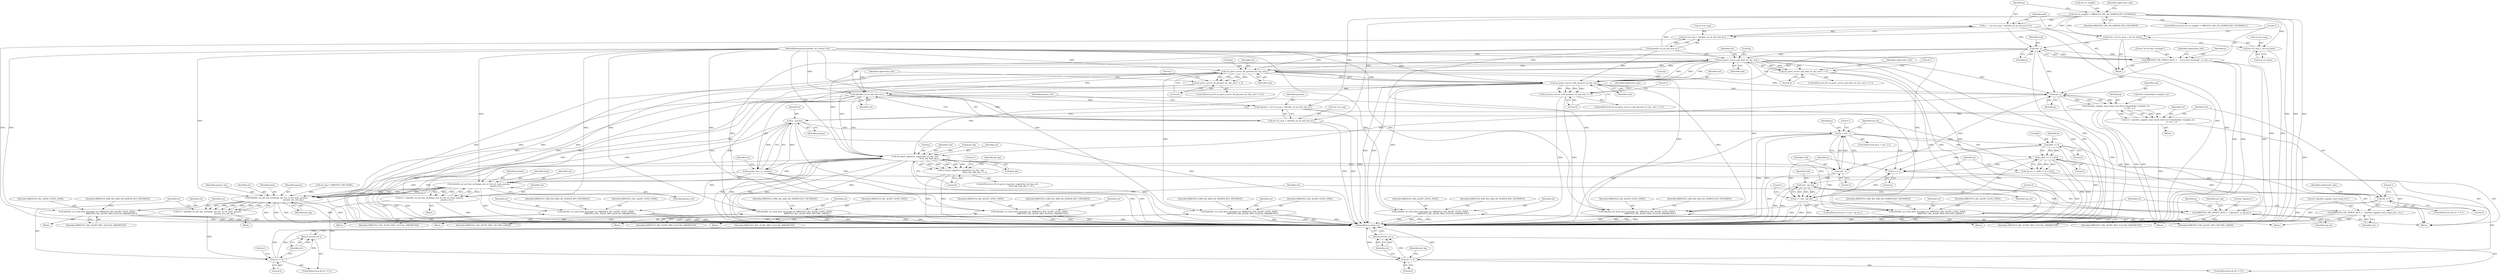 digraph "0_mbedtls_027f84c69f4ef30c0693832a6c396ef19e563ca1@array" {
"1000232" [label="(Call,ssl->in_msg[0] != MBEDTLS_SSL_HS_SERVER_KEY_EXCHANGE)"];
"1000268" [label="(Call,p   = ssl->in_msg + mbedtls_ssl_hs_hdr_len( ssl ))"];
"1000289" [label="(Call,end - p)"];
"1000285" [label="(Call,MBEDTLS_SSL_DEBUG_BUF( 3,   \"server key exchange\", p, end - p ))"];
"1000435" [label="(Call,end - p)"];
"1000427" [label="(Call,mbedtls_ecjpake_read_round_two( &ssl->handshake->ecjpake_ctx,\n                                              p, end - p ))"];
"1000425" [label="(Call,ret = mbedtls_ecjpake_read_round_two( &ssl->handshake->ecjpake_ctx,\n                                              p, end - p ))"];
"1000439" [label="(Call,ret != 0)"];
"1000443" [label="(Call,MBEDTLS_SSL_DEBUG_RET( 1, \"mbedtls_ecjpake_read_round_two\", ret ))"];
"1000487" [label="(Call,p - params)"];
"1000485" [label="(Call,params_len = p - params)"];
"1000625" [label="(Call,mbedtls_ssl_get_key_exchange_md_ssl_tls( ssl, hash, params,\n                                                           params_len ))"];
"1000623" [label="(Call,ret = mbedtls_ssl_get_key_exchange_md_ssl_tls( ssl, hash, params,\n                                                           params_len ))"];
"1000631" [label="(Call,ret != 0)"];
"1000634" [label="(Return,return( ret );)"];
"1000647" [label="(Call,mbedtls_ssl_get_key_exchange_md_tls1_2( ssl, hash, params,\n                                                          params_len, md_alg ))"];
"1000645" [label="(Call,ret = mbedtls_ssl_get_key_exchange_md_tls1_2( ssl, hash, params,\n                                                          params_len, md_alg ))"];
"1000654" [label="(Call,ret != 0)"];
"1000657" [label="(Return,return( ret );)"];
"1000565" [label="(Call,p > end - 2)"];
"1000583" [label="(Call,p[0] << 8)"];
"1000582" [label="(Call,( p[0] << 8 ) | p[1])"];
"1000580" [label="(Call,sig_len = ( p[0] << 8 ) | p[1])"];
"1000597" [label="(Call,end - sig_len)"];
"1000595" [label="(Call,p != end - sig_len)"];
"1000610" [label="(Call,MBEDTLS_SSL_DEBUG_BUF( 3, \"signature\", p, sig_len ))"];
"1000591" [label="(Call,p += 2)"];
"1000499" [label="(Call,ssl_parse_signature_algorithm( ssl, &p, end,\n                                               &md_alg, &pk_alg ))"];
"1000498" [label="(Call,ssl_parse_signature_algorithm( ssl, &p, end,\n                                               &md_alg, &pk_alg ) != 0)"];
"1000513" [label="(Call,mbedtls_ssl_send_alert_message( ssl, MBEDTLS_SSL_ALERT_LEVEL_FATAL,\n                                                MBEDTLS_SSL_ALERT_MSG_ILLEGAL_PARAMETER ))"];
"1000528" [label="(Call,mbedtls_ssl_send_alert_message( ssl, MBEDTLS_SSL_ALERT_LEVEL_FATAL,\n                                                MBEDTLS_SSL_ALERT_MSG_ILLEGAL_PARAMETER ))"];
"1000567" [label="(Call,end - 2)"];
"1000574" [label="(Call,mbedtls_ssl_send_alert_message( ssl, MBEDTLS_SSL_ALERT_LEVEL_FATAL,\n                                            MBEDTLS_SSL_ALERT_MSG_DECODE_ERROR ))"];
"1000604" [label="(Call,mbedtls_ssl_send_alert_message( ssl, MBEDTLS_SSL_ALERT_LEVEL_FATAL,\n                                            MBEDTLS_SSL_ALERT_MSG_DECODE_ERROR ))"];
"1000319" [label="(Call,ssl_parse_server_psk_hint( ssl, &p, end ))"];
"1000318" [label="(Call,ssl_parse_server_psk_hint( ssl, &p, end ) != 0)"];
"1000329" [label="(Call,mbedtls_ssl_send_alert_message( ssl, MBEDTLS_SSL_ALERT_LEVEL_FATAL,\n                                            MBEDTLS_SSL_ALERT_MSG_ILLEGAL_PARAMETER ))"];
"1000363" [label="(Call,ssl_parse_server_dh_params( ssl, &p, end ))"];
"1000362" [label="(Call,ssl_parse_server_dh_params( ssl, &p, end ) != 0)"];
"1000373" [label="(Call,mbedtls_ssl_send_alert_message( ssl, MBEDTLS_SSL_ALERT_LEVEL_FATAL,\n                                            MBEDTLS_SSL_ALERT_MSG_ILLEGAL_PARAMETER ))"];
"1000401" [label="(Call,ssl_parse_server_ecdh_params( ssl, &p, end ))"];
"1000400" [label="(Call,ssl_parse_server_ecdh_params( ssl, &p, end ) != 0)"];
"1000411" [label="(Call,mbedtls_ssl_send_alert_message( ssl, MBEDTLS_SSL_ALERT_LEVEL_FATAL,\n                                            MBEDTLS_SSL_ALERT_MSG_ILLEGAL_PARAMETER ))"];
"1000447" [label="(Call,mbedtls_ssl_send_alert_message( ssl, MBEDTLS_SSL_ALERT_LEVEL_FATAL,\n                                            MBEDTLS_SSL_ALERT_MSG_ILLEGAL_PARAMETER ))"];
"1000482" [label="(Call,mbedtls_ssl_hs_hdr_len( ssl ))"];
"1000476" [label="(Call,*params = ssl->in_msg + mbedtls_ssl_hs_hdr_len( ssl ))"];
"1000478" [label="(Call,ssl->in_msg + mbedtls_ssl_hs_hdr_len( ssl ))"];
"1000270" [label="(Call,ssl->in_msg + mbedtls_ssl_hs_hdr_len( ssl ))"];
"1000276" [label="(Call,end = ssl->in_msg + ssl->in_hslen)"];
"1000278" [label="(Call,ssl->in_msg + ssl->in_hslen)"];
"1000287" [label="(Literal,\"server key exchange\")"];
"1000592" [label="(Identifier,p)"];
"1000600" [label="(Block,)"];
"1000570" [label="(Block,)"];
"1000609" [label="(Identifier,MBEDTLS_ERR_SSL_BAD_HS_SERVER_KEY_EXCHANGE)"];
"1000440" [label="(Identifier,ret)"];
"1000369" [label="(Block,)"];
"1000499" [label="(Call,ssl_parse_signature_algorithm( ssl, &p, end,\n                                               &md_alg, &pk_alg ))"];
"1000605" [label="(Identifier,ssl)"];
"1000373" [label="(Call,mbedtls_ssl_send_alert_message( ssl, MBEDTLS_SSL_ALERT_LEVEL_FATAL,\n                                            MBEDTLS_SSL_ALERT_MSG_ILLEGAL_PARAMETER ))"];
"1000320" [label="(Identifier,ssl)"];
"1000656" [label="(Literal,0)"];
"1000593" [label="(Literal,2)"];
"1000413" [label="(Identifier,MBEDTLS_SSL_ALERT_LEVEL_FATAL)"];
"1000630" [label="(ControlStructure,if( ret != 0 ))"];
"1000509" [label="(Block,)"];
"1000463" [label="(Block,)"];
"1000521" [label="(Identifier,pk_alg)"];
"1000625" [label="(Call,mbedtls_ssl_get_key_exchange_md_ssl_tls( ssl, hash, params,\n                                                           params_len ))"];
"1000584" [label="(Call,p[0])"];
"1000497" [label="(ControlStructure,if( ssl_parse_signature_algorithm( ssl, &p, end,\n                                               &md_alg, &pk_alg ) != 0 ))"];
"1000317" [label="(ControlStructure,if( ssl_parse_server_psk_hint( ssl, &p, end ) != 0 ))"];
"1000569" [label="(Literal,2)"];
"1000631" [label="(Call,ret != 0)"];
"1000628" [label="(Identifier,params)"];
"1000595" [label="(Call,p != end - sig_len)"];
"1000602" [label="(Literal,1)"];
"1000646" [label="(Identifier,ret)"];
"1000334" [label="(Identifier,MBEDTLS_ERR_SSL_BAD_HS_SERVER_KEY_EXCHANGE)"];
"1000276" [label="(Call,end = ssl->in_msg + ssl->in_hslen)"];
"1000568" [label="(Identifier,end)"];
"1000374" [label="(Identifier,ssl)"];
"1000425" [label="(Call,ret = mbedtls_ecjpake_read_round_two( &ssl->handshake->ecjpake_ctx,\n                                              p, end - p ))"];
"1000478" [label="(Call,ssl->in_msg + mbedtls_ssl_hs_hdr_len( ssl ))"];
"1000290" [label="(Identifier,end)"];
"1000363" [label="(Call,ssl_parse_server_dh_params( ssl, &p, end ))"];
"1000572" [label="(Literal,1)"];
"1000614" [label="(Identifier,sig_len)"];
"1000329" [label="(Call,mbedtls_ssl_send_alert_message( ssl, MBEDTLS_SSL_ALERT_LEVEL_FATAL,\n                                            MBEDTLS_SSL_ALERT_MSG_ILLEGAL_PARAMETER ))"];
"1000291" [label="(Identifier,p)"];
"1000384" [label="(Identifier,ciphersuite_info)"];
"1000498" [label="(Call,ssl_parse_signature_algorithm( ssl, &p, end,\n                                               &md_alg, &pk_alg ) != 0)"];
"1000407" [label="(Block,)"];
"1000482" [label="(Call,mbedtls_ssl_hs_hdr_len( ssl ))"];
"1000632" [label="(Identifier,ret)"];
"1000375" [label="(Identifier,MBEDTLS_SSL_ALERT_LEVEL_FATAL)"];
"1000613" [label="(Identifier,p)"];
"1000488" [label="(Identifier,p)"];
"1000529" [label="(Identifier,ssl)"];
"1000368" [label="(Literal,0)"];
"1000447" [label="(Call,mbedtls_ssl_send_alert_message( ssl, MBEDTLS_SSL_ALERT_LEVEL_FATAL,\n                                            MBEDTLS_SSL_ALERT_MSG_ILLEGAL_PARAMETER ))"];
"1000371" [label="(Literal,1)"];
"1000579" [label="(Identifier,MBEDTLS_ERR_SSL_BAD_HS_SERVER_KEY_EXCHANGE)"];
"1000581" [label="(Identifier,sig_len)"];
"1000624" [label="(Identifier,ret)"];
"1000647" [label="(Call,mbedtls_ssl_get_key_exchange_md_tls1_2( ssl, hash, params,\n                                                          params_len, md_alg ))"];
"1000589" [label="(Identifier,p)"];
"1000501" [label="(Call,&p)"];
"1000401" [label="(Call,ssl_parse_server_ecdh_params( ssl, &p, end ))"];
"1000321" [label="(Call,&p)"];
"1000565" [label="(Call,p > end - 2)"];
"1000633" [label="(Literal,0)"];
"1000617" [label="(Identifier,md_alg)"];
"1000441" [label="(Literal,0)"];
"1000361" [label="(ControlStructure,if( ssl_parse_server_dh_params( ssl, &p, end ) != 0 ))"];
"1000296" [label="(Identifier,ciphersuite_info)"];
"1000657" [label="(Return,return( ret );)"];
"1000599" [label="(Identifier,sig_len)"];
"1000367" [label="(Identifier,end)"];
"1000612" [label="(Literal,\"signature\")"];
"1000477" [label="(Identifier,params)"];
"1000493" [label="(Identifier,ssl)"];
"1000323" [label="(Identifier,end)"];
"1000476" [label="(Call,*params = ssl->in_msg + mbedtls_ssl_hs_hdr_len( ssl ))"];
"1000655" [label="(Identifier,ret)"];
"1000658" [label="(Identifier,ret)"];
"1000437" [label="(Identifier,p)"];
"1000444" [label="(Literal,1)"];
"1000641" [label="(Block,)"];
"1000285" [label="(Call,MBEDTLS_SSL_DEBUG_BUF( 3,   \"server key exchange\", p, end - p ))"];
"1000288" [label="(Identifier,p)"];
"1000635" [label="(Identifier,ret)"];
"1000566" [label="(Identifier,p)"];
"1000629" [label="(Identifier,params_len)"];
"1000462" [label="(Identifier,ciphersuite_info)"];
"1000232" [label="(Call,ssl->in_msg[0] != MBEDTLS_SSL_HS_SERVER_KEY_EXCHANGE)"];
"1000238" [label="(Identifier,MBEDTLS_SSL_HS_SERVER_KEY_EXCHANGE)"];
"1000619" [label="(Block,)"];
"1000597" [label="(Call,end - sig_len)"];
"1000606" [label="(Identifier,MBEDTLS_SSL_ALERT_LEVEL_FATAL)"];
"1000567" [label="(Call,end - 2)"];
"1000400" [label="(Call,ssl_parse_server_ecdh_params( ssl, &p, end ) != 0)"];
"1000649" [label="(Identifier,hash)"];
"1000376" [label="(Identifier,MBEDTLS_SSL_ALERT_MSG_ILLEGAL_PARAMETER)"];
"1000662" [label="(Literal,1)"];
"1000339" [label="(Identifier,ciphersuite_info)"];
"1000268" [label="(Call,p   = ssl->in_msg + mbedtls_ssl_hs_hdr_len( ssl ))"];
"1000479" [label="(Call,ssl->in_msg)"];
"1000274" [label="(Call,mbedtls_ssl_hs_hdr_len( ssl ))"];
"1000443" [label="(Call,MBEDTLS_SSL_DEBUG_RET( 1, \"mbedtls_ecjpake_read_round_two\", ret ))"];
"1000414" [label="(Identifier,MBEDTLS_SSL_ALERT_MSG_ILLEGAL_PARAMETER)"];
"1000533" [label="(Identifier,MBEDTLS_ERR_SSL_BAD_HS_SERVER_KEY_EXCHANGE)"];
"1000577" [label="(Identifier,MBEDTLS_SSL_ALERT_MSG_DECODE_ERROR)"];
"1000416" [label="(Identifier,MBEDTLS_ERR_SSL_BAD_HS_SERVER_KEY_EXCHANGE)"];
"1000486" [label="(Identifier,params_len)"];
"1000362" [label="(Call,ssl_parse_server_dh_params( ssl, &p, end ) != 0)"];
"1000330" [label="(Identifier,ssl)"];
"1000446" [label="(Identifier,ret)"];
"1000610" [label="(Call,MBEDTLS_SSL_DEBUG_BUF( 3, \"signature\", p, sig_len ))"];
"1000485" [label="(Call,params_len = p - params)"];
"1000506" [label="(Call,&pk_alg)"];
"1000515" [label="(Identifier,MBEDTLS_SSL_ALERT_LEVEL_FATAL)"];
"1000508" [label="(Literal,0)"];
"1000325" [label="(Block,)"];
"1000402" [label="(Identifier,ssl)"];
"1000604" [label="(Call,mbedtls_ssl_send_alert_message( ssl, MBEDTLS_SSL_ALERT_LEVEL_FATAL,\n                                            MBEDTLS_SSL_ALERT_MSG_DECODE_ERROR ))"];
"1000327" [label="(Literal,1)"];
"1000503" [label="(Identifier,end)"];
"1000518" [label="(Identifier,MBEDTLS_ERR_SSL_BAD_HS_SERVER_KEY_EXCHANGE)"];
"1000233" [label="(Call,ssl->in_msg[0])"];
"1000277" [label="(Identifier,end)"];
"1000583" [label="(Call,p[0] << 8)"];
"1000427" [label="(Call,mbedtls_ecjpake_read_round_two( &ssl->handshake->ecjpake_ctx,\n                                              p, end - p ))"];
"1000575" [label="(Identifier,ssl)"];
"1000411" [label="(Call,mbedtls_ssl_send_alert_message( ssl, MBEDTLS_SSL_ALERT_LEVEL_FATAL,\n                                            MBEDTLS_SSL_ALERT_MSG_ILLEGAL_PARAMETER ))"];
"1000244" [label="(Identifier,ciphersuite_info)"];
"1000439" [label="(Call,ret != 0)"];
"1000449" [label="(Identifier,MBEDTLS_SSL_ALERT_LEVEL_FATAL)"];
"1000424" [label="(Block,)"];
"1000436" [label="(Identifier,end)"];
"1000530" [label="(Identifier,MBEDTLS_SSL_ALERT_LEVEL_FATAL)"];
"1000634" [label="(Return,return( ret );)"];
"1000412" [label="(Identifier,ssl)"];
"1000319" [label="(Call,ssl_parse_server_psk_hint( ssl, &p, end ))"];
"1000231" [label="(ControlStructure,if( ssl->in_msg[0] != MBEDTLS_SSL_HS_SERVER_KEY_EXCHANGE ))"];
"1000564" [label="(ControlStructure,if( p > end - 2 ))"];
"1000639" [label="(Identifier,md_alg)"];
"1000286" [label="(Literal,3)"];
"1000445" [label="(Literal,\"mbedtls_ecjpake_read_round_two\")"];
"1000623" [label="(Call,ret = mbedtls_ssl_get_key_exchange_md_ssl_tls( ssl, hash, params,\n                                                           params_len ))"];
"1000645" [label="(Call,ret = mbedtls_ssl_get_key_exchange_md_tls1_2( ssl, hash, params,\n                                                          params_len, md_alg ))"];
"1000653" [label="(ControlStructure,if( ret != 0 ))"];
"1000580" [label="(Call,sig_len = ( p[0] << 8 ) | p[1])"];
"1000279" [label="(Call,ssl->in_msg)"];
"1000574" [label="(Call,mbedtls_ssl_send_alert_message( ssl, MBEDTLS_SSL_ALERT_LEVEL_FATAL,\n                                            MBEDTLS_SSL_ALERT_MSG_DECODE_ERROR ))"];
"1000421" [label="(Identifier,ciphersuite_info)"];
"1000331" [label="(Identifier,MBEDTLS_SSL_ALERT_LEVEL_FATAL)"];
"1000403" [label="(Call,&p)"];
"1000531" [label="(Identifier,MBEDTLS_SSL_ALERT_MSG_ILLEGAL_PARAMETER)"];
"1000434" [label="(Identifier,p)"];
"1000598" [label="(Identifier,end)"];
"1000282" [label="(Call,ssl->in_hslen)"];
"1000399" [label="(ControlStructure,if( ssl_parse_server_ecdh_params( ssl, &p, end ) != 0 ))"];
"1000269" [label="(Identifier,p)"];
"1000448" [label="(Identifier,ssl)"];
"1000438" [label="(ControlStructure,if( ret != 0 ))"];
"1000587" [label="(Literal,8)"];
"1000524" [label="(Block,)"];
"1000650" [label="(Identifier,params)"];
"1000112" [label="(Block,)"];
"1000528" [label="(Call,mbedtls_ssl_send_alert_message( ssl, MBEDTLS_SSL_ALERT_LEVEL_FATAL,\n                                                MBEDTLS_SSL_ALERT_MSG_ILLEGAL_PARAMETER ))"];
"1000450" [label="(Identifier,MBEDTLS_SSL_ALERT_MSG_ILLEGAL_PARAMETER)"];
"1000516" [label="(Identifier,MBEDTLS_SSL_ALERT_MSG_ILLEGAL_PARAMETER)"];
"1000318" [label="(Call,ssl_parse_server_psk_hint( ssl, &p, end ) != 0)"];
"1000638" [label="(Call,md_alg != MBEDTLS_MD_NONE)"];
"1000278" [label="(Call,ssl->in_msg + ssl->in_hslen)"];
"1000489" [label="(Identifier,params)"];
"1000365" [label="(Call,&p)"];
"1000426" [label="(Identifier,ret)"];
"1000504" [label="(Call,&md_alg)"];
"1000651" [label="(Identifier,params_len)"];
"1000409" [label="(Literal,1)"];
"1000271" [label="(Call,ssl->in_msg)"];
"1000588" [label="(Call,p[1])"];
"1000364" [label="(Identifier,ssl)"];
"1000483" [label="(Identifier,ssl)"];
"1000270" [label="(Call,ssl->in_msg + mbedtls_ssl_hs_hdr_len( ssl ))"];
"1000627" [label="(Identifier,hash)"];
"1000654" [label="(Call,ret != 0)"];
"1000406" [label="(Literal,0)"];
"1000514" [label="(Identifier,ssl)"];
"1000378" [label="(Identifier,MBEDTLS_ERR_SSL_BAD_HS_SERVER_KEY_EXCHANGE)"];
"1000405" [label="(Identifier,end)"];
"1000607" [label="(Identifier,MBEDTLS_SSL_ALERT_MSG_DECODE_ERROR)"];
"1000324" [label="(Literal,0)"];
"1000435" [label="(Call,end - p)"];
"1000594" [label="(ControlStructure,if( p != end - sig_len ))"];
"1000442" [label="(Block,)"];
"1000591" [label="(Call,p += 2)"];
"1000596" [label="(Identifier,p)"];
"1000289" [label="(Call,end - p)"];
"1000428" [label="(Call,&ssl->handshake->ecjpake_ctx)"];
"1000760" [label="(MethodReturn,static int)"];
"1000487" [label="(Call,p - params)"];
"1000648" [label="(Identifier,ssl)"];
"1000332" [label="(Identifier,MBEDTLS_SSL_ALERT_MSG_ILLEGAL_PARAMETER)"];
"1000500" [label="(Identifier,ssl)"];
"1000576" [label="(Identifier,MBEDTLS_SSL_ALERT_LEVEL_FATAL)"];
"1000626" [label="(Identifier,ssl)"];
"1000611" [label="(Literal,3)"];
"1000511" [label="(Literal,1)"];
"1000513" [label="(Call,mbedtls_ssl_send_alert_message( ssl, MBEDTLS_SSL_ALERT_LEVEL_FATAL,\n                                                MBEDTLS_SSL_ALERT_MSG_ILLEGAL_PARAMETER ))"];
"1000111" [label="(MethodParameterIn,mbedtls_ssl_context *ssl)"];
"1000452" [label="(Identifier,MBEDTLS_ERR_SSL_BAD_HS_SERVER_KEY_EXCHANGE)"];
"1000652" [label="(Identifier,md_alg)"];
"1000582" [label="(Call,( p[0] << 8 ) | p[1])"];
"1000232" -> "1000231"  [label="AST: "];
"1000232" -> "1000238"  [label="CFG: "];
"1000233" -> "1000232"  [label="AST: "];
"1000238" -> "1000232"  [label="AST: "];
"1000244" -> "1000232"  [label="CFG: "];
"1000269" -> "1000232"  [label="CFG: "];
"1000232" -> "1000760"  [label="DDG: "];
"1000232" -> "1000760"  [label="DDG: "];
"1000232" -> "1000760"  [label="DDG: "];
"1000232" -> "1000268"  [label="DDG: "];
"1000232" -> "1000270"  [label="DDG: "];
"1000232" -> "1000276"  [label="DDG: "];
"1000232" -> "1000278"  [label="DDG: "];
"1000232" -> "1000476"  [label="DDG: "];
"1000232" -> "1000478"  [label="DDG: "];
"1000268" -> "1000112"  [label="AST: "];
"1000268" -> "1000270"  [label="CFG: "];
"1000269" -> "1000268"  [label="AST: "];
"1000270" -> "1000268"  [label="AST: "];
"1000277" -> "1000268"  [label="CFG: "];
"1000268" -> "1000760"  [label="DDG: "];
"1000274" -> "1000268"  [label="DDG: "];
"1000268" -> "1000289"  [label="DDG: "];
"1000289" -> "1000285"  [label="AST: "];
"1000289" -> "1000291"  [label="CFG: "];
"1000290" -> "1000289"  [label="AST: "];
"1000291" -> "1000289"  [label="AST: "];
"1000285" -> "1000289"  [label="CFG: "];
"1000289" -> "1000760"  [label="DDG: "];
"1000289" -> "1000285"  [label="DDG: "];
"1000289" -> "1000285"  [label="DDG: "];
"1000276" -> "1000289"  [label="DDG: "];
"1000289" -> "1000319"  [label="DDG: "];
"1000289" -> "1000363"  [label="DDG: "];
"1000289" -> "1000401"  [label="DDG: "];
"1000289" -> "1000435"  [label="DDG: "];
"1000285" -> "1000112"  [label="AST: "];
"1000286" -> "1000285"  [label="AST: "];
"1000287" -> "1000285"  [label="AST: "];
"1000288" -> "1000285"  [label="AST: "];
"1000296" -> "1000285"  [label="CFG: "];
"1000285" -> "1000760"  [label="DDG: "];
"1000285" -> "1000760"  [label="DDG: "];
"1000285" -> "1000760"  [label="DDG: "];
"1000285" -> "1000435"  [label="DDG: "];
"1000435" -> "1000427"  [label="AST: "];
"1000435" -> "1000437"  [label="CFG: "];
"1000436" -> "1000435"  [label="AST: "];
"1000437" -> "1000435"  [label="AST: "];
"1000427" -> "1000435"  [label="CFG: "];
"1000435" -> "1000760"  [label="DDG: "];
"1000435" -> "1000427"  [label="DDG: "];
"1000435" -> "1000427"  [label="DDG: "];
"1000401" -> "1000435"  [label="DDG: "];
"1000363" -> "1000435"  [label="DDG: "];
"1000319" -> "1000435"  [label="DDG: "];
"1000435" -> "1000499"  [label="DDG: "];
"1000435" -> "1000567"  [label="DDG: "];
"1000427" -> "1000425"  [label="AST: "];
"1000428" -> "1000427"  [label="AST: "];
"1000434" -> "1000427"  [label="AST: "];
"1000425" -> "1000427"  [label="CFG: "];
"1000427" -> "1000760"  [label="DDG: "];
"1000427" -> "1000760"  [label="DDG: "];
"1000427" -> "1000760"  [label="DDG: "];
"1000427" -> "1000425"  [label="DDG: "];
"1000427" -> "1000425"  [label="DDG: "];
"1000427" -> "1000425"  [label="DDG: "];
"1000427" -> "1000487"  [label="DDG: "];
"1000425" -> "1000424"  [label="AST: "];
"1000426" -> "1000425"  [label="AST: "];
"1000440" -> "1000425"  [label="CFG: "];
"1000425" -> "1000760"  [label="DDG: "];
"1000425" -> "1000439"  [label="DDG: "];
"1000439" -> "1000438"  [label="AST: "];
"1000439" -> "1000441"  [label="CFG: "];
"1000440" -> "1000439"  [label="AST: "];
"1000441" -> "1000439"  [label="AST: "];
"1000444" -> "1000439"  [label="CFG: "];
"1000462" -> "1000439"  [label="CFG: "];
"1000439" -> "1000760"  [label="DDG: "];
"1000439" -> "1000760"  [label="DDG: "];
"1000439" -> "1000443"  [label="DDG: "];
"1000443" -> "1000442"  [label="AST: "];
"1000443" -> "1000446"  [label="CFG: "];
"1000444" -> "1000443"  [label="AST: "];
"1000445" -> "1000443"  [label="AST: "];
"1000446" -> "1000443"  [label="AST: "];
"1000448" -> "1000443"  [label="CFG: "];
"1000443" -> "1000760"  [label="DDG: "];
"1000443" -> "1000760"  [label="DDG: "];
"1000487" -> "1000485"  [label="AST: "];
"1000487" -> "1000489"  [label="CFG: "];
"1000488" -> "1000487"  [label="AST: "];
"1000489" -> "1000487"  [label="AST: "];
"1000485" -> "1000487"  [label="CFG: "];
"1000487" -> "1000760"  [label="DDG: "];
"1000487" -> "1000760"  [label="DDG: "];
"1000487" -> "1000485"  [label="DDG: "];
"1000487" -> "1000485"  [label="DDG: "];
"1000476" -> "1000487"  [label="DDG: "];
"1000487" -> "1000565"  [label="DDG: "];
"1000487" -> "1000625"  [label="DDG: "];
"1000487" -> "1000647"  [label="DDG: "];
"1000485" -> "1000463"  [label="AST: "];
"1000486" -> "1000485"  [label="AST: "];
"1000493" -> "1000485"  [label="CFG: "];
"1000485" -> "1000760"  [label="DDG: "];
"1000485" -> "1000760"  [label="DDG: "];
"1000485" -> "1000625"  [label="DDG: "];
"1000485" -> "1000647"  [label="DDG: "];
"1000625" -> "1000623"  [label="AST: "];
"1000625" -> "1000629"  [label="CFG: "];
"1000626" -> "1000625"  [label="AST: "];
"1000627" -> "1000625"  [label="AST: "];
"1000628" -> "1000625"  [label="AST: "];
"1000629" -> "1000625"  [label="AST: "];
"1000623" -> "1000625"  [label="CFG: "];
"1000625" -> "1000760"  [label="DDG: "];
"1000625" -> "1000760"  [label="DDG: "];
"1000625" -> "1000760"  [label="DDG: "];
"1000625" -> "1000760"  [label="DDG: "];
"1000625" -> "1000623"  [label="DDG: "];
"1000625" -> "1000623"  [label="DDG: "];
"1000625" -> "1000623"  [label="DDG: "];
"1000625" -> "1000623"  [label="DDG: "];
"1000482" -> "1000625"  [label="DDG: "];
"1000499" -> "1000625"  [label="DDG: "];
"1000111" -> "1000625"  [label="DDG: "];
"1000625" -> "1000647"  [label="DDG: "];
"1000625" -> "1000647"  [label="DDG: "];
"1000625" -> "1000647"  [label="DDG: "];
"1000625" -> "1000647"  [label="DDG: "];
"1000623" -> "1000619"  [label="AST: "];
"1000624" -> "1000623"  [label="AST: "];
"1000632" -> "1000623"  [label="CFG: "];
"1000623" -> "1000760"  [label="DDG: "];
"1000623" -> "1000631"  [label="DDG: "];
"1000631" -> "1000630"  [label="AST: "];
"1000631" -> "1000633"  [label="CFG: "];
"1000632" -> "1000631"  [label="AST: "];
"1000633" -> "1000631"  [label="AST: "];
"1000635" -> "1000631"  [label="CFG: "];
"1000639" -> "1000631"  [label="CFG: "];
"1000631" -> "1000760"  [label="DDG: "];
"1000631" -> "1000760"  [label="DDG: "];
"1000631" -> "1000634"  [label="DDG: "];
"1000634" -> "1000630"  [label="AST: "];
"1000634" -> "1000635"  [label="CFG: "];
"1000635" -> "1000634"  [label="AST: "];
"1000760" -> "1000634"  [label="CFG: "];
"1000634" -> "1000760"  [label="DDG: "];
"1000635" -> "1000634"  [label="DDG: "];
"1000647" -> "1000645"  [label="AST: "];
"1000647" -> "1000652"  [label="CFG: "];
"1000648" -> "1000647"  [label="AST: "];
"1000649" -> "1000647"  [label="AST: "];
"1000650" -> "1000647"  [label="AST: "];
"1000651" -> "1000647"  [label="AST: "];
"1000652" -> "1000647"  [label="AST: "];
"1000645" -> "1000647"  [label="CFG: "];
"1000647" -> "1000760"  [label="DDG: "];
"1000647" -> "1000760"  [label="DDG: "];
"1000647" -> "1000760"  [label="DDG: "];
"1000647" -> "1000760"  [label="DDG: "];
"1000647" -> "1000760"  [label="DDG: "];
"1000647" -> "1000645"  [label="DDG: "];
"1000647" -> "1000645"  [label="DDG: "];
"1000647" -> "1000645"  [label="DDG: "];
"1000647" -> "1000645"  [label="DDG: "];
"1000647" -> "1000645"  [label="DDG: "];
"1000482" -> "1000647"  [label="DDG: "];
"1000499" -> "1000647"  [label="DDG: "];
"1000111" -> "1000647"  [label="DDG: "];
"1000638" -> "1000647"  [label="DDG: "];
"1000645" -> "1000641"  [label="AST: "];
"1000646" -> "1000645"  [label="AST: "];
"1000655" -> "1000645"  [label="CFG: "];
"1000645" -> "1000760"  [label="DDG: "];
"1000645" -> "1000654"  [label="DDG: "];
"1000654" -> "1000653"  [label="AST: "];
"1000654" -> "1000656"  [label="CFG: "];
"1000655" -> "1000654"  [label="AST: "];
"1000656" -> "1000654"  [label="AST: "];
"1000658" -> "1000654"  [label="CFG: "];
"1000662" -> "1000654"  [label="CFG: "];
"1000654" -> "1000760"  [label="DDG: "];
"1000654" -> "1000760"  [label="DDG: "];
"1000654" -> "1000657"  [label="DDG: "];
"1000657" -> "1000653"  [label="AST: "];
"1000657" -> "1000658"  [label="CFG: "];
"1000658" -> "1000657"  [label="AST: "];
"1000760" -> "1000657"  [label="CFG: "];
"1000657" -> "1000760"  [label="DDG: "];
"1000658" -> "1000657"  [label="DDG: "];
"1000565" -> "1000564"  [label="AST: "];
"1000565" -> "1000567"  [label="CFG: "];
"1000566" -> "1000565"  [label="AST: "];
"1000567" -> "1000565"  [label="AST: "];
"1000572" -> "1000565"  [label="CFG: "];
"1000581" -> "1000565"  [label="CFG: "];
"1000565" -> "1000760"  [label="DDG: "];
"1000565" -> "1000760"  [label="DDG: "];
"1000565" -> "1000760"  [label="DDG: "];
"1000567" -> "1000565"  [label="DDG: "];
"1000567" -> "1000565"  [label="DDG: "];
"1000565" -> "1000583"  [label="DDG: "];
"1000565" -> "1000582"  [label="DDG: "];
"1000565" -> "1000591"  [label="DDG: "];
"1000583" -> "1000582"  [label="AST: "];
"1000583" -> "1000587"  [label="CFG: "];
"1000584" -> "1000583"  [label="AST: "];
"1000587" -> "1000583"  [label="AST: "];
"1000589" -> "1000583"  [label="CFG: "];
"1000583" -> "1000760"  [label="DDG: "];
"1000583" -> "1000582"  [label="DDG: "];
"1000583" -> "1000582"  [label="DDG: "];
"1000583" -> "1000591"  [label="DDG: "];
"1000583" -> "1000595"  [label="DDG: "];
"1000583" -> "1000610"  [label="DDG: "];
"1000582" -> "1000580"  [label="AST: "];
"1000582" -> "1000588"  [label="CFG: "];
"1000588" -> "1000582"  [label="AST: "];
"1000580" -> "1000582"  [label="CFG: "];
"1000582" -> "1000760"  [label="DDG: "];
"1000582" -> "1000760"  [label="DDG: "];
"1000582" -> "1000580"  [label="DDG: "];
"1000582" -> "1000580"  [label="DDG: "];
"1000582" -> "1000591"  [label="DDG: "];
"1000582" -> "1000595"  [label="DDG: "];
"1000582" -> "1000610"  [label="DDG: "];
"1000580" -> "1000463"  [label="AST: "];
"1000581" -> "1000580"  [label="AST: "];
"1000592" -> "1000580"  [label="CFG: "];
"1000580" -> "1000760"  [label="DDG: "];
"1000580" -> "1000597"  [label="DDG: "];
"1000597" -> "1000595"  [label="AST: "];
"1000597" -> "1000599"  [label="CFG: "];
"1000598" -> "1000597"  [label="AST: "];
"1000599" -> "1000597"  [label="AST: "];
"1000595" -> "1000597"  [label="CFG: "];
"1000597" -> "1000760"  [label="DDG: "];
"1000597" -> "1000760"  [label="DDG: "];
"1000597" -> "1000595"  [label="DDG: "];
"1000597" -> "1000595"  [label="DDG: "];
"1000567" -> "1000597"  [label="DDG: "];
"1000597" -> "1000610"  [label="DDG: "];
"1000595" -> "1000594"  [label="AST: "];
"1000596" -> "1000595"  [label="AST: "];
"1000602" -> "1000595"  [label="CFG: "];
"1000611" -> "1000595"  [label="CFG: "];
"1000595" -> "1000760"  [label="DDG: "];
"1000595" -> "1000760"  [label="DDG: "];
"1000595" -> "1000760"  [label="DDG: "];
"1000591" -> "1000595"  [label="DDG: "];
"1000595" -> "1000610"  [label="DDG: "];
"1000610" -> "1000463"  [label="AST: "];
"1000610" -> "1000614"  [label="CFG: "];
"1000611" -> "1000610"  [label="AST: "];
"1000612" -> "1000610"  [label="AST: "];
"1000613" -> "1000610"  [label="AST: "];
"1000614" -> "1000610"  [label="AST: "];
"1000617" -> "1000610"  [label="CFG: "];
"1000610" -> "1000760"  [label="DDG: "];
"1000610" -> "1000760"  [label="DDG: "];
"1000610" -> "1000760"  [label="DDG: "];
"1000591" -> "1000463"  [label="AST: "];
"1000591" -> "1000593"  [label="CFG: "];
"1000592" -> "1000591"  [label="AST: "];
"1000593" -> "1000591"  [label="AST: "];
"1000596" -> "1000591"  [label="CFG: "];
"1000499" -> "1000498"  [label="AST: "];
"1000499" -> "1000506"  [label="CFG: "];
"1000500" -> "1000499"  [label="AST: "];
"1000501" -> "1000499"  [label="AST: "];
"1000503" -> "1000499"  [label="AST: "];
"1000504" -> "1000499"  [label="AST: "];
"1000506" -> "1000499"  [label="AST: "];
"1000508" -> "1000499"  [label="CFG: "];
"1000499" -> "1000760"  [label="DDG: "];
"1000499" -> "1000760"  [label="DDG: "];
"1000499" -> "1000760"  [label="DDG: "];
"1000499" -> "1000760"  [label="DDG: "];
"1000499" -> "1000760"  [label="DDG: "];
"1000499" -> "1000498"  [label="DDG: "];
"1000499" -> "1000498"  [label="DDG: "];
"1000499" -> "1000498"  [label="DDG: "];
"1000499" -> "1000498"  [label="DDG: "];
"1000499" -> "1000498"  [label="DDG: "];
"1000482" -> "1000499"  [label="DDG: "];
"1000111" -> "1000499"  [label="DDG: "];
"1000363" -> "1000499"  [label="DDG: "];
"1000401" -> "1000499"  [label="DDG: "];
"1000319" -> "1000499"  [label="DDG: "];
"1000499" -> "1000513"  [label="DDG: "];
"1000499" -> "1000528"  [label="DDG: "];
"1000499" -> "1000567"  [label="DDG: "];
"1000499" -> "1000574"  [label="DDG: "];
"1000499" -> "1000604"  [label="DDG: "];
"1000498" -> "1000497"  [label="AST: "];
"1000498" -> "1000508"  [label="CFG: "];
"1000508" -> "1000498"  [label="AST: "];
"1000511" -> "1000498"  [label="CFG: "];
"1000521" -> "1000498"  [label="CFG: "];
"1000498" -> "1000760"  [label="DDG: "];
"1000498" -> "1000760"  [label="DDG: "];
"1000513" -> "1000509"  [label="AST: "];
"1000513" -> "1000516"  [label="CFG: "];
"1000514" -> "1000513"  [label="AST: "];
"1000515" -> "1000513"  [label="AST: "];
"1000516" -> "1000513"  [label="AST: "];
"1000518" -> "1000513"  [label="CFG: "];
"1000513" -> "1000760"  [label="DDG: "];
"1000513" -> "1000760"  [label="DDG: "];
"1000513" -> "1000760"  [label="DDG: "];
"1000513" -> "1000760"  [label="DDG: "];
"1000111" -> "1000513"  [label="DDG: "];
"1000528" -> "1000524"  [label="AST: "];
"1000528" -> "1000531"  [label="CFG: "];
"1000529" -> "1000528"  [label="AST: "];
"1000530" -> "1000528"  [label="AST: "];
"1000531" -> "1000528"  [label="AST: "];
"1000533" -> "1000528"  [label="CFG: "];
"1000528" -> "1000760"  [label="DDG: "];
"1000528" -> "1000760"  [label="DDG: "];
"1000528" -> "1000760"  [label="DDG: "];
"1000528" -> "1000760"  [label="DDG: "];
"1000111" -> "1000528"  [label="DDG: "];
"1000567" -> "1000569"  [label="CFG: "];
"1000568" -> "1000567"  [label="AST: "];
"1000569" -> "1000567"  [label="AST: "];
"1000567" -> "1000760"  [label="DDG: "];
"1000574" -> "1000570"  [label="AST: "];
"1000574" -> "1000577"  [label="CFG: "];
"1000575" -> "1000574"  [label="AST: "];
"1000576" -> "1000574"  [label="AST: "];
"1000577" -> "1000574"  [label="AST: "];
"1000579" -> "1000574"  [label="CFG: "];
"1000574" -> "1000760"  [label="DDG: "];
"1000574" -> "1000760"  [label="DDG: "];
"1000574" -> "1000760"  [label="DDG: "];
"1000574" -> "1000760"  [label="DDG: "];
"1000482" -> "1000574"  [label="DDG: "];
"1000111" -> "1000574"  [label="DDG: "];
"1000604" -> "1000600"  [label="AST: "];
"1000604" -> "1000607"  [label="CFG: "];
"1000605" -> "1000604"  [label="AST: "];
"1000606" -> "1000604"  [label="AST: "];
"1000607" -> "1000604"  [label="AST: "];
"1000609" -> "1000604"  [label="CFG: "];
"1000604" -> "1000760"  [label="DDG: "];
"1000604" -> "1000760"  [label="DDG: "];
"1000604" -> "1000760"  [label="DDG: "];
"1000604" -> "1000760"  [label="DDG: "];
"1000482" -> "1000604"  [label="DDG: "];
"1000111" -> "1000604"  [label="DDG: "];
"1000319" -> "1000318"  [label="AST: "];
"1000319" -> "1000323"  [label="CFG: "];
"1000320" -> "1000319"  [label="AST: "];
"1000321" -> "1000319"  [label="AST: "];
"1000323" -> "1000319"  [label="AST: "];
"1000324" -> "1000319"  [label="CFG: "];
"1000319" -> "1000760"  [label="DDG: "];
"1000319" -> "1000760"  [label="DDG: "];
"1000319" -> "1000760"  [label="DDG: "];
"1000319" -> "1000318"  [label="DDG: "];
"1000319" -> "1000318"  [label="DDG: "];
"1000319" -> "1000318"  [label="DDG: "];
"1000274" -> "1000319"  [label="DDG: "];
"1000111" -> "1000319"  [label="DDG: "];
"1000319" -> "1000329"  [label="DDG: "];
"1000319" -> "1000363"  [label="DDG: "];
"1000319" -> "1000363"  [label="DDG: "];
"1000319" -> "1000363"  [label="DDG: "];
"1000319" -> "1000401"  [label="DDG: "];
"1000319" -> "1000401"  [label="DDG: "];
"1000319" -> "1000401"  [label="DDG: "];
"1000319" -> "1000447"  [label="DDG: "];
"1000319" -> "1000482"  [label="DDG: "];
"1000318" -> "1000317"  [label="AST: "];
"1000318" -> "1000324"  [label="CFG: "];
"1000324" -> "1000318"  [label="AST: "];
"1000327" -> "1000318"  [label="CFG: "];
"1000339" -> "1000318"  [label="CFG: "];
"1000318" -> "1000760"  [label="DDG: "];
"1000318" -> "1000760"  [label="DDG: "];
"1000329" -> "1000325"  [label="AST: "];
"1000329" -> "1000332"  [label="CFG: "];
"1000330" -> "1000329"  [label="AST: "];
"1000331" -> "1000329"  [label="AST: "];
"1000332" -> "1000329"  [label="AST: "];
"1000334" -> "1000329"  [label="CFG: "];
"1000329" -> "1000760"  [label="DDG: "];
"1000329" -> "1000760"  [label="DDG: "];
"1000329" -> "1000760"  [label="DDG: "];
"1000329" -> "1000760"  [label="DDG: "];
"1000111" -> "1000329"  [label="DDG: "];
"1000363" -> "1000362"  [label="AST: "];
"1000363" -> "1000367"  [label="CFG: "];
"1000364" -> "1000363"  [label="AST: "];
"1000365" -> "1000363"  [label="AST: "];
"1000367" -> "1000363"  [label="AST: "];
"1000368" -> "1000363"  [label="CFG: "];
"1000363" -> "1000760"  [label="DDG: "];
"1000363" -> "1000760"  [label="DDG: "];
"1000363" -> "1000760"  [label="DDG: "];
"1000363" -> "1000362"  [label="DDG: "];
"1000363" -> "1000362"  [label="DDG: "];
"1000363" -> "1000362"  [label="DDG: "];
"1000274" -> "1000363"  [label="DDG: "];
"1000111" -> "1000363"  [label="DDG: "];
"1000363" -> "1000373"  [label="DDG: "];
"1000363" -> "1000401"  [label="DDG: "];
"1000363" -> "1000401"  [label="DDG: "];
"1000363" -> "1000401"  [label="DDG: "];
"1000363" -> "1000447"  [label="DDG: "];
"1000363" -> "1000482"  [label="DDG: "];
"1000362" -> "1000361"  [label="AST: "];
"1000362" -> "1000368"  [label="CFG: "];
"1000368" -> "1000362"  [label="AST: "];
"1000371" -> "1000362"  [label="CFG: "];
"1000384" -> "1000362"  [label="CFG: "];
"1000362" -> "1000760"  [label="DDG: "];
"1000362" -> "1000760"  [label="DDG: "];
"1000373" -> "1000369"  [label="AST: "];
"1000373" -> "1000376"  [label="CFG: "];
"1000374" -> "1000373"  [label="AST: "];
"1000375" -> "1000373"  [label="AST: "];
"1000376" -> "1000373"  [label="AST: "];
"1000378" -> "1000373"  [label="CFG: "];
"1000373" -> "1000760"  [label="DDG: "];
"1000373" -> "1000760"  [label="DDG: "];
"1000373" -> "1000760"  [label="DDG: "];
"1000373" -> "1000760"  [label="DDG: "];
"1000111" -> "1000373"  [label="DDG: "];
"1000401" -> "1000400"  [label="AST: "];
"1000401" -> "1000405"  [label="CFG: "];
"1000402" -> "1000401"  [label="AST: "];
"1000403" -> "1000401"  [label="AST: "];
"1000405" -> "1000401"  [label="AST: "];
"1000406" -> "1000401"  [label="CFG: "];
"1000401" -> "1000760"  [label="DDG: "];
"1000401" -> "1000760"  [label="DDG: "];
"1000401" -> "1000760"  [label="DDG: "];
"1000401" -> "1000400"  [label="DDG: "];
"1000401" -> "1000400"  [label="DDG: "];
"1000401" -> "1000400"  [label="DDG: "];
"1000274" -> "1000401"  [label="DDG: "];
"1000111" -> "1000401"  [label="DDG: "];
"1000401" -> "1000411"  [label="DDG: "];
"1000401" -> "1000447"  [label="DDG: "];
"1000401" -> "1000482"  [label="DDG: "];
"1000400" -> "1000399"  [label="AST: "];
"1000400" -> "1000406"  [label="CFG: "];
"1000406" -> "1000400"  [label="AST: "];
"1000409" -> "1000400"  [label="CFG: "];
"1000421" -> "1000400"  [label="CFG: "];
"1000400" -> "1000760"  [label="DDG: "];
"1000400" -> "1000760"  [label="DDG: "];
"1000411" -> "1000407"  [label="AST: "];
"1000411" -> "1000414"  [label="CFG: "];
"1000412" -> "1000411"  [label="AST: "];
"1000413" -> "1000411"  [label="AST: "];
"1000414" -> "1000411"  [label="AST: "];
"1000416" -> "1000411"  [label="CFG: "];
"1000411" -> "1000760"  [label="DDG: "];
"1000411" -> "1000760"  [label="DDG: "];
"1000411" -> "1000760"  [label="DDG: "];
"1000411" -> "1000760"  [label="DDG: "];
"1000111" -> "1000411"  [label="DDG: "];
"1000447" -> "1000442"  [label="AST: "];
"1000447" -> "1000450"  [label="CFG: "];
"1000448" -> "1000447"  [label="AST: "];
"1000449" -> "1000447"  [label="AST: "];
"1000450" -> "1000447"  [label="AST: "];
"1000452" -> "1000447"  [label="CFG: "];
"1000447" -> "1000760"  [label="DDG: "];
"1000447" -> "1000760"  [label="DDG: "];
"1000447" -> "1000760"  [label="DDG: "];
"1000447" -> "1000760"  [label="DDG: "];
"1000274" -> "1000447"  [label="DDG: "];
"1000111" -> "1000447"  [label="DDG: "];
"1000482" -> "1000478"  [label="AST: "];
"1000482" -> "1000483"  [label="CFG: "];
"1000483" -> "1000482"  [label="AST: "];
"1000478" -> "1000482"  [label="CFG: "];
"1000482" -> "1000760"  [label="DDG: "];
"1000482" -> "1000476"  [label="DDG: "];
"1000482" -> "1000478"  [label="DDG: "];
"1000274" -> "1000482"  [label="DDG: "];
"1000111" -> "1000482"  [label="DDG: "];
"1000476" -> "1000463"  [label="AST: "];
"1000476" -> "1000478"  [label="CFG: "];
"1000477" -> "1000476"  [label="AST: "];
"1000478" -> "1000476"  [label="AST: "];
"1000486" -> "1000476"  [label="CFG: "];
"1000476" -> "1000760"  [label="DDG: "];
"1000479" -> "1000478"  [label="AST: "];
"1000478" -> "1000760"  [label="DDG: "];
"1000478" -> "1000760"  [label="DDG: "];
"1000270" -> "1000274"  [label="CFG: "];
"1000271" -> "1000270"  [label="AST: "];
"1000274" -> "1000270"  [label="AST: "];
"1000270" -> "1000760"  [label="DDG: "];
"1000274" -> "1000270"  [label="DDG: "];
"1000276" -> "1000112"  [label="AST: "];
"1000276" -> "1000278"  [label="CFG: "];
"1000277" -> "1000276"  [label="AST: "];
"1000278" -> "1000276"  [label="AST: "];
"1000286" -> "1000276"  [label="CFG: "];
"1000276" -> "1000760"  [label="DDG: "];
"1000278" -> "1000282"  [label="CFG: "];
"1000279" -> "1000278"  [label="AST: "];
"1000282" -> "1000278"  [label="AST: "];
"1000278" -> "1000760"  [label="DDG: "];
"1000278" -> "1000760"  [label="DDG: "];
}
